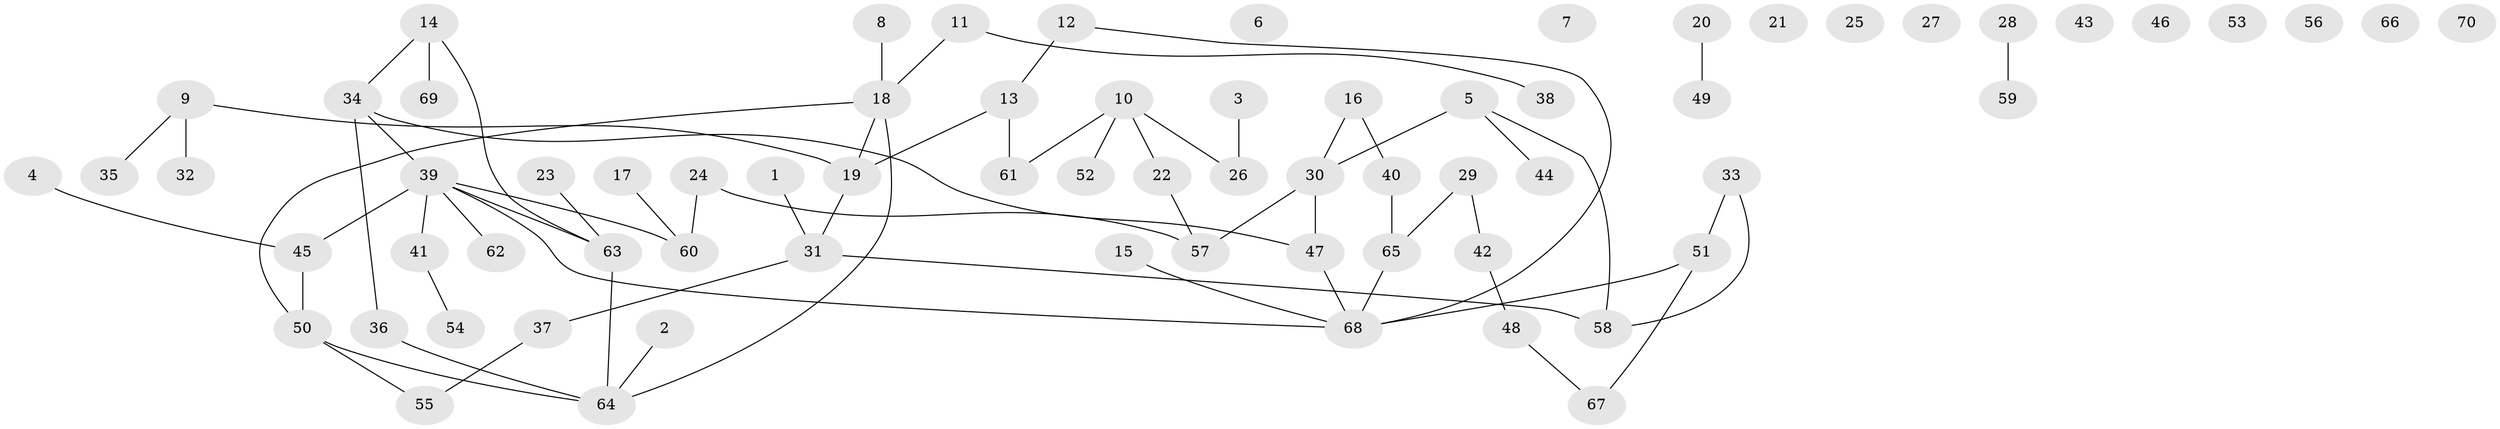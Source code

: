// Generated by graph-tools (version 1.1) at 2025/49/03/09/25 03:49:05]
// undirected, 70 vertices, 69 edges
graph export_dot {
graph [start="1"]
  node [color=gray90,style=filled];
  1;
  2;
  3;
  4;
  5;
  6;
  7;
  8;
  9;
  10;
  11;
  12;
  13;
  14;
  15;
  16;
  17;
  18;
  19;
  20;
  21;
  22;
  23;
  24;
  25;
  26;
  27;
  28;
  29;
  30;
  31;
  32;
  33;
  34;
  35;
  36;
  37;
  38;
  39;
  40;
  41;
  42;
  43;
  44;
  45;
  46;
  47;
  48;
  49;
  50;
  51;
  52;
  53;
  54;
  55;
  56;
  57;
  58;
  59;
  60;
  61;
  62;
  63;
  64;
  65;
  66;
  67;
  68;
  69;
  70;
  1 -- 31;
  2 -- 64;
  3 -- 26;
  4 -- 45;
  5 -- 30;
  5 -- 44;
  5 -- 58;
  8 -- 18;
  9 -- 19;
  9 -- 32;
  9 -- 35;
  10 -- 22;
  10 -- 26;
  10 -- 52;
  10 -- 61;
  11 -- 18;
  11 -- 38;
  12 -- 13;
  12 -- 68;
  13 -- 19;
  13 -- 61;
  14 -- 34;
  14 -- 63;
  14 -- 69;
  15 -- 68;
  16 -- 30;
  16 -- 40;
  17 -- 60;
  18 -- 19;
  18 -- 50;
  18 -- 64;
  19 -- 31;
  20 -- 49;
  22 -- 57;
  23 -- 63;
  24 -- 57;
  24 -- 60;
  28 -- 59;
  29 -- 42;
  29 -- 65;
  30 -- 47;
  30 -- 57;
  31 -- 37;
  31 -- 58;
  33 -- 51;
  33 -- 58;
  34 -- 36;
  34 -- 39;
  34 -- 47;
  36 -- 64;
  37 -- 55;
  39 -- 41;
  39 -- 45;
  39 -- 60;
  39 -- 62;
  39 -- 63;
  39 -- 68;
  40 -- 65;
  41 -- 54;
  42 -- 48;
  45 -- 50;
  47 -- 68;
  48 -- 67;
  50 -- 55;
  50 -- 64;
  51 -- 67;
  51 -- 68;
  63 -- 64;
  65 -- 68;
}
